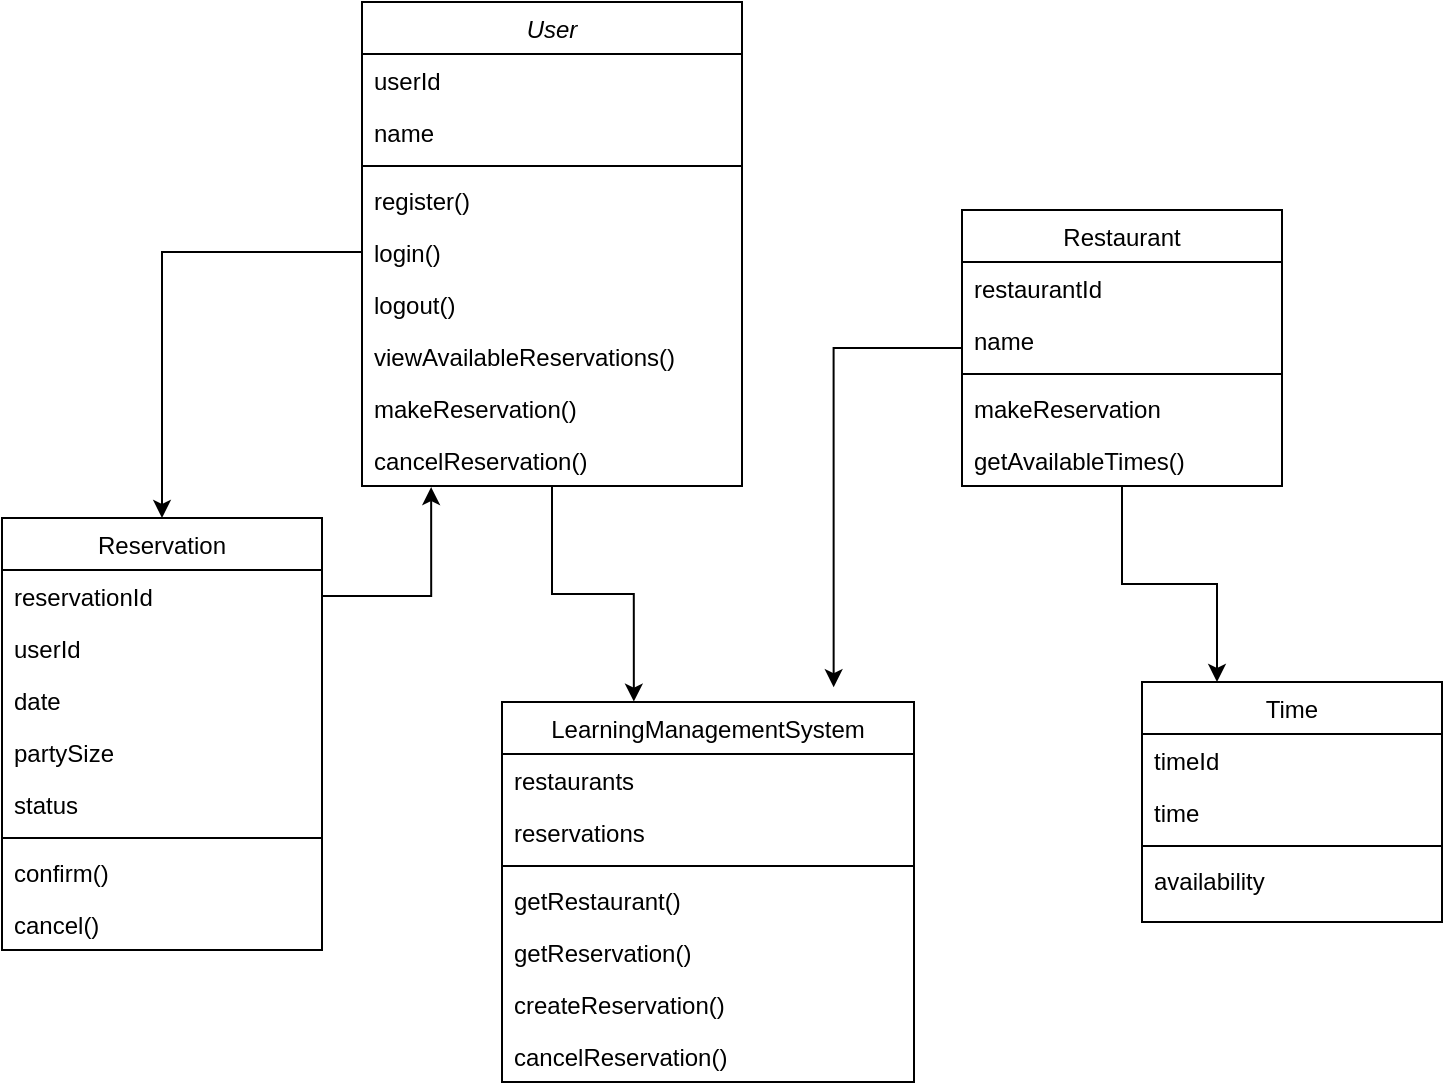 <mxfile version="21.3.7" type="github">
  <diagram id="C5RBs43oDa-KdzZeNtuy" name="Page-1">
    <mxGraphModel dx="1266" dy="895" grid="1" gridSize="10" guides="1" tooltips="1" connect="1" arrows="1" fold="1" page="1" pageScale="1" pageWidth="827" pageHeight="1169" math="0" shadow="0">
      <root>
        <mxCell id="WIyWlLk6GJQsqaUBKTNV-0" />
        <mxCell id="WIyWlLk6GJQsqaUBKTNV-1" parent="WIyWlLk6GJQsqaUBKTNV-0" />
        <mxCell id="Trd11913IUGwLE4Nyw_e-93" style="edgeStyle=orthogonalEdgeStyle;rounded=0;orthogonalLoop=1;jettySize=auto;html=1;entryX=0.32;entryY=-0.001;entryDx=0;entryDy=0;entryPerimeter=0;" edge="1" parent="WIyWlLk6GJQsqaUBKTNV-1" source="Trd11913IUGwLE4Nyw_e-44" target="Trd11913IUGwLE4Nyw_e-61">
          <mxGeometry relative="1" as="geometry" />
        </mxCell>
        <mxCell id="Trd11913IUGwLE4Nyw_e-44" value="User" style="swimlane;fontStyle=2;align=center;verticalAlign=top;childLayout=stackLayout;horizontal=1;startSize=26;horizontalStack=0;resizeParent=1;resizeLast=0;collapsible=1;marginBottom=0;rounded=0;shadow=0;strokeWidth=1;" vertex="1" parent="WIyWlLk6GJQsqaUBKTNV-1">
          <mxGeometry x="250" y="140" width="190" height="242" as="geometry">
            <mxRectangle x="230" y="140" width="160" height="26" as="alternateBounds" />
          </mxGeometry>
        </mxCell>
        <mxCell id="Trd11913IUGwLE4Nyw_e-45" value="userId" style="text;align=left;verticalAlign=top;spacingLeft=4;spacingRight=4;overflow=hidden;rotatable=0;points=[[0,0.5],[1,0.5]];portConstraint=eastwest;" vertex="1" parent="Trd11913IUGwLE4Nyw_e-44">
          <mxGeometry y="26" width="190" height="26" as="geometry" />
        </mxCell>
        <mxCell id="Trd11913IUGwLE4Nyw_e-46" value="name" style="text;align=left;verticalAlign=top;spacingLeft=4;spacingRight=4;overflow=hidden;rotatable=0;points=[[0,0.5],[1,0.5]];portConstraint=eastwest;rounded=0;shadow=0;html=0;" vertex="1" parent="Trd11913IUGwLE4Nyw_e-44">
          <mxGeometry y="52" width="190" height="26" as="geometry" />
        </mxCell>
        <mxCell id="Trd11913IUGwLE4Nyw_e-48" value="" style="line;html=1;strokeWidth=1;align=left;verticalAlign=middle;spacingTop=-1;spacingLeft=3;spacingRight=3;rotatable=0;labelPosition=right;points=[];portConstraint=eastwest;" vertex="1" parent="Trd11913IUGwLE4Nyw_e-44">
          <mxGeometry y="78" width="190" height="8" as="geometry" />
        </mxCell>
        <mxCell id="Trd11913IUGwLE4Nyw_e-47" value="register()" style="text;align=left;verticalAlign=top;spacingLeft=4;spacingRight=4;overflow=hidden;rotatable=0;points=[[0,0.5],[1,0.5]];portConstraint=eastwest;rounded=0;shadow=0;html=0;" vertex="1" parent="Trd11913IUGwLE4Nyw_e-44">
          <mxGeometry y="86" width="190" height="26" as="geometry" />
        </mxCell>
        <mxCell id="Trd11913IUGwLE4Nyw_e-49" value="login() " style="text;align=left;verticalAlign=top;spacingLeft=4;spacingRight=4;overflow=hidden;rotatable=0;points=[[0,0.5],[1,0.5]];portConstraint=eastwest;" vertex="1" parent="Trd11913IUGwLE4Nyw_e-44">
          <mxGeometry y="112" width="190" height="26" as="geometry" />
        </mxCell>
        <mxCell id="Trd11913IUGwLE4Nyw_e-50" value="logout()" style="text;align=left;verticalAlign=top;spacingLeft=4;spacingRight=4;overflow=hidden;rotatable=0;points=[[0,0.5],[1,0.5]];portConstraint=eastwest;" vertex="1" parent="Trd11913IUGwLE4Nyw_e-44">
          <mxGeometry y="138" width="190" height="26" as="geometry" />
        </mxCell>
        <mxCell id="Trd11913IUGwLE4Nyw_e-51" value="viewAvailableReservations()" style="text;align=left;verticalAlign=top;spacingLeft=4;spacingRight=4;overflow=hidden;rotatable=0;points=[[0,0.5],[1,0.5]];portConstraint=eastwest;" vertex="1" parent="Trd11913IUGwLE4Nyw_e-44">
          <mxGeometry y="164" width="190" height="26" as="geometry" />
        </mxCell>
        <mxCell id="Trd11913IUGwLE4Nyw_e-84" value="makeReservation()" style="text;align=left;verticalAlign=top;spacingLeft=4;spacingRight=4;overflow=hidden;rotatable=0;points=[[0,0.5],[1,0.5]];portConstraint=eastwest;" vertex="1" parent="Trd11913IUGwLE4Nyw_e-44">
          <mxGeometry y="190" width="190" height="26" as="geometry" />
        </mxCell>
        <mxCell id="Trd11913IUGwLE4Nyw_e-52" value="cancelReservation()" style="text;align=left;verticalAlign=top;spacingLeft=4;spacingRight=4;overflow=hidden;rotatable=0;points=[[0,0.5],[1,0.5]];portConstraint=eastwest;" vertex="1" parent="Trd11913IUGwLE4Nyw_e-44">
          <mxGeometry y="216" width="190" height="26" as="geometry" />
        </mxCell>
        <mxCell id="Trd11913IUGwLE4Nyw_e-54" value="Reservation" style="swimlane;fontStyle=0;align=center;verticalAlign=top;childLayout=stackLayout;horizontal=1;startSize=26;horizontalStack=0;resizeParent=1;resizeLast=0;collapsible=1;marginBottom=0;rounded=0;shadow=0;strokeWidth=1;" vertex="1" parent="WIyWlLk6GJQsqaUBKTNV-1">
          <mxGeometry x="70" y="398" width="160" height="216" as="geometry">
            <mxRectangle x="130" y="380" width="160" height="26" as="alternateBounds" />
          </mxGeometry>
        </mxCell>
        <mxCell id="Trd11913IUGwLE4Nyw_e-55" value="reservationId" style="text;align=left;verticalAlign=top;spacingLeft=4;spacingRight=4;overflow=hidden;rotatable=0;points=[[0,0.5],[1,0.5]];portConstraint=eastwest;" vertex="1" parent="Trd11913IUGwLE4Nyw_e-54">
          <mxGeometry y="26" width="160" height="26" as="geometry" />
        </mxCell>
        <mxCell id="Trd11913IUGwLE4Nyw_e-56" value="userId" style="text;align=left;verticalAlign=top;spacingLeft=4;spacingRight=4;overflow=hidden;rotatable=0;points=[[0,0.5],[1,0.5]];portConstraint=eastwest;rounded=0;shadow=0;html=0;" vertex="1" parent="Trd11913IUGwLE4Nyw_e-54">
          <mxGeometry y="52" width="160" height="26" as="geometry" />
        </mxCell>
        <mxCell id="Trd11913IUGwLE4Nyw_e-57" value="date" style="text;align=left;verticalAlign=top;spacingLeft=4;spacingRight=4;overflow=hidden;rotatable=0;points=[[0,0.5],[1,0.5]];portConstraint=eastwest;rounded=0;shadow=0;html=0;" vertex="1" parent="Trd11913IUGwLE4Nyw_e-54">
          <mxGeometry y="78" width="160" height="26" as="geometry" />
        </mxCell>
        <mxCell id="Trd11913IUGwLE4Nyw_e-86" value="partySize" style="text;align=left;verticalAlign=top;spacingLeft=4;spacingRight=4;overflow=hidden;rotatable=0;points=[[0,0.5],[1,0.5]];portConstraint=eastwest;rounded=0;shadow=0;html=0;" vertex="1" parent="Trd11913IUGwLE4Nyw_e-54">
          <mxGeometry y="104" width="160" height="26" as="geometry" />
        </mxCell>
        <mxCell id="Trd11913IUGwLE4Nyw_e-85" value="status" style="text;align=left;verticalAlign=top;spacingLeft=4;spacingRight=4;overflow=hidden;rotatable=0;points=[[0,0.5],[1,0.5]];portConstraint=eastwest;rounded=0;shadow=0;html=0;" vertex="1" parent="Trd11913IUGwLE4Nyw_e-54">
          <mxGeometry y="130" width="160" height="26" as="geometry" />
        </mxCell>
        <mxCell id="Trd11913IUGwLE4Nyw_e-58" value="" style="line;html=1;strokeWidth=1;align=left;verticalAlign=middle;spacingTop=-1;spacingLeft=3;spacingRight=3;rotatable=0;labelPosition=right;points=[];portConstraint=eastwest;" vertex="1" parent="Trd11913IUGwLE4Nyw_e-54">
          <mxGeometry y="156" width="160" height="8" as="geometry" />
        </mxCell>
        <mxCell id="Trd11913IUGwLE4Nyw_e-59" value="confirm()" style="text;align=left;verticalAlign=top;spacingLeft=4;spacingRight=4;overflow=hidden;rotatable=0;points=[[0,0.5],[1,0.5]];portConstraint=eastwest;" vertex="1" parent="Trd11913IUGwLE4Nyw_e-54">
          <mxGeometry y="164" width="160" height="26" as="geometry" />
        </mxCell>
        <mxCell id="Trd11913IUGwLE4Nyw_e-60" value="cancel()" style="text;align=left;verticalAlign=top;spacingLeft=4;spacingRight=4;overflow=hidden;rotatable=0;points=[[0,0.5],[1,0.5]];portConstraint=eastwest;" vertex="1" parent="Trd11913IUGwLE4Nyw_e-54">
          <mxGeometry y="190" width="160" height="26" as="geometry" />
        </mxCell>
        <mxCell id="Trd11913IUGwLE4Nyw_e-61" value="LearningManagementSystem" style="swimlane;fontStyle=0;align=center;verticalAlign=top;childLayout=stackLayout;horizontal=1;startSize=26;horizontalStack=0;resizeParent=1;resizeLast=0;collapsible=1;marginBottom=0;rounded=0;shadow=0;strokeWidth=1;" vertex="1" parent="WIyWlLk6GJQsqaUBKTNV-1">
          <mxGeometry x="320" y="490" width="206" height="190" as="geometry">
            <mxRectangle x="550" y="140" width="160" height="26" as="alternateBounds" />
          </mxGeometry>
        </mxCell>
        <mxCell id="Trd11913IUGwLE4Nyw_e-63" value="restaurants" style="text;align=left;verticalAlign=top;spacingLeft=4;spacingRight=4;overflow=hidden;rotatable=0;points=[[0,0.5],[1,0.5]];portConstraint=eastwest;rounded=0;shadow=0;html=0;" vertex="1" parent="Trd11913IUGwLE4Nyw_e-61">
          <mxGeometry y="26" width="206" height="26" as="geometry" />
        </mxCell>
        <mxCell id="Trd11913IUGwLE4Nyw_e-87" value="reservations" style="text;align=left;verticalAlign=top;spacingLeft=4;spacingRight=4;overflow=hidden;rotatable=0;points=[[0,0.5],[1,0.5]];portConstraint=eastwest;rounded=0;shadow=0;html=0;" vertex="1" parent="Trd11913IUGwLE4Nyw_e-61">
          <mxGeometry y="52" width="206" height="26" as="geometry" />
        </mxCell>
        <mxCell id="Trd11913IUGwLE4Nyw_e-62" value="" style="line;html=1;strokeWidth=1;align=left;verticalAlign=middle;spacingTop=-1;spacingLeft=3;spacingRight=3;rotatable=0;labelPosition=right;points=[];portConstraint=eastwest;" vertex="1" parent="Trd11913IUGwLE4Nyw_e-61">
          <mxGeometry y="78" width="206" height="8" as="geometry" />
        </mxCell>
        <mxCell id="Trd11913IUGwLE4Nyw_e-64" value="getRestaurant()" style="text;align=left;verticalAlign=top;spacingLeft=4;spacingRight=4;overflow=hidden;rotatable=0;points=[[0,0.5],[1,0.5]];portConstraint=eastwest;rounded=0;shadow=0;html=0;" vertex="1" parent="Trd11913IUGwLE4Nyw_e-61">
          <mxGeometry y="86" width="206" height="26" as="geometry" />
        </mxCell>
        <mxCell id="Trd11913IUGwLE4Nyw_e-65" value="getReservation()" style="text;align=left;verticalAlign=top;spacingLeft=4;spacingRight=4;overflow=hidden;rotatable=0;points=[[0,0.5],[1,0.5]];portConstraint=eastwest;" vertex="1" parent="Trd11913IUGwLE4Nyw_e-61">
          <mxGeometry y="112" width="206" height="26" as="geometry" />
        </mxCell>
        <mxCell id="Trd11913IUGwLE4Nyw_e-66" value="createReservation()" style="text;align=left;verticalAlign=top;spacingLeft=4;spacingRight=4;overflow=hidden;rotatable=0;points=[[0,0.5],[1,0.5]];portConstraint=eastwest;rounded=0;shadow=0;html=0;" vertex="1" parent="Trd11913IUGwLE4Nyw_e-61">
          <mxGeometry y="138" width="206" height="26" as="geometry" />
        </mxCell>
        <mxCell id="Trd11913IUGwLE4Nyw_e-67" value="cancelReservation()" style="text;align=left;verticalAlign=top;spacingLeft=4;spacingRight=4;overflow=hidden;rotatable=0;points=[[0,0.5],[1,0.5]];portConstraint=eastwest;" vertex="1" parent="Trd11913IUGwLE4Nyw_e-61">
          <mxGeometry y="164" width="206" height="26" as="geometry" />
        </mxCell>
        <mxCell id="Trd11913IUGwLE4Nyw_e-95" style="edgeStyle=orthogonalEdgeStyle;rounded=0;orthogonalLoop=1;jettySize=auto;html=1;entryX=0.805;entryY=-0.039;entryDx=0;entryDy=0;entryPerimeter=0;" edge="1" parent="WIyWlLk6GJQsqaUBKTNV-1" source="Trd11913IUGwLE4Nyw_e-70" target="Trd11913IUGwLE4Nyw_e-61">
          <mxGeometry relative="1" as="geometry" />
        </mxCell>
        <mxCell id="Trd11913IUGwLE4Nyw_e-96" style="edgeStyle=orthogonalEdgeStyle;rounded=0;orthogonalLoop=1;jettySize=auto;html=1;entryX=0.25;entryY=0;entryDx=0;entryDy=0;" edge="1" parent="WIyWlLk6GJQsqaUBKTNV-1" source="Trd11913IUGwLE4Nyw_e-70" target="Trd11913IUGwLE4Nyw_e-78">
          <mxGeometry relative="1" as="geometry" />
        </mxCell>
        <mxCell id="Trd11913IUGwLE4Nyw_e-70" value="Restaurant" style="swimlane;fontStyle=0;align=center;verticalAlign=top;childLayout=stackLayout;horizontal=1;startSize=26;horizontalStack=0;resizeParent=1;resizeLast=0;collapsible=1;marginBottom=0;rounded=0;shadow=0;strokeWidth=1;" vertex="1" parent="WIyWlLk6GJQsqaUBKTNV-1">
          <mxGeometry x="550" y="244" width="160" height="138" as="geometry">
            <mxRectangle x="130" y="380" width="160" height="26" as="alternateBounds" />
          </mxGeometry>
        </mxCell>
        <mxCell id="Trd11913IUGwLE4Nyw_e-71" value="restaurantId" style="text;align=left;verticalAlign=top;spacingLeft=4;spacingRight=4;overflow=hidden;rotatable=0;points=[[0,0.5],[1,0.5]];portConstraint=eastwest;" vertex="1" parent="Trd11913IUGwLE4Nyw_e-70">
          <mxGeometry y="26" width="160" height="26" as="geometry" />
        </mxCell>
        <mxCell id="Trd11913IUGwLE4Nyw_e-72" value="name" style="text;align=left;verticalAlign=top;spacingLeft=4;spacingRight=4;overflow=hidden;rotatable=0;points=[[0,0.5],[1,0.5]];portConstraint=eastwest;rounded=0;shadow=0;html=0;" vertex="1" parent="Trd11913IUGwLE4Nyw_e-70">
          <mxGeometry y="52" width="160" height="26" as="geometry" />
        </mxCell>
        <mxCell id="Trd11913IUGwLE4Nyw_e-74" value="" style="line;html=1;strokeWidth=1;align=left;verticalAlign=middle;spacingTop=-1;spacingLeft=3;spacingRight=3;rotatable=0;labelPosition=right;points=[];portConstraint=eastwest;" vertex="1" parent="Trd11913IUGwLE4Nyw_e-70">
          <mxGeometry y="78" width="160" height="8" as="geometry" />
        </mxCell>
        <mxCell id="Trd11913IUGwLE4Nyw_e-75" value="makeReservation" style="text;align=left;verticalAlign=top;spacingLeft=4;spacingRight=4;overflow=hidden;rotatable=0;points=[[0,0.5],[1,0.5]];portConstraint=eastwest;" vertex="1" parent="Trd11913IUGwLE4Nyw_e-70">
          <mxGeometry y="86" width="160" height="26" as="geometry" />
        </mxCell>
        <mxCell id="Trd11913IUGwLE4Nyw_e-73" value="getAvailableTimes()" style="text;align=left;verticalAlign=top;spacingLeft=4;spacingRight=4;overflow=hidden;rotatable=0;points=[[0,0.5],[1,0.5]];portConstraint=eastwest;rounded=0;shadow=0;html=0;" vertex="1" parent="Trd11913IUGwLE4Nyw_e-70">
          <mxGeometry y="112" width="160" height="26" as="geometry" />
        </mxCell>
        <mxCell id="Trd11913IUGwLE4Nyw_e-78" value="Time" style="swimlane;fontStyle=0;align=center;verticalAlign=top;childLayout=stackLayout;horizontal=1;startSize=26;horizontalStack=0;resizeParent=1;resizeLast=0;collapsible=1;marginBottom=0;rounded=0;shadow=0;strokeWidth=1;" vertex="1" parent="WIyWlLk6GJQsqaUBKTNV-1">
          <mxGeometry x="640" y="480" width="150" height="120" as="geometry">
            <mxRectangle x="130" y="380" width="160" height="26" as="alternateBounds" />
          </mxGeometry>
        </mxCell>
        <mxCell id="Trd11913IUGwLE4Nyw_e-79" value="timeId" style="text;align=left;verticalAlign=top;spacingLeft=4;spacingRight=4;overflow=hidden;rotatable=0;points=[[0,0.5],[1,0.5]];portConstraint=eastwest;" vertex="1" parent="Trd11913IUGwLE4Nyw_e-78">
          <mxGeometry y="26" width="150" height="26" as="geometry" />
        </mxCell>
        <mxCell id="Trd11913IUGwLE4Nyw_e-80" value="time" style="text;align=left;verticalAlign=top;spacingLeft=4;spacingRight=4;overflow=hidden;rotatable=0;points=[[0,0.5],[1,0.5]];portConstraint=eastwest;rounded=0;shadow=0;html=0;" vertex="1" parent="Trd11913IUGwLE4Nyw_e-78">
          <mxGeometry y="52" width="150" height="26" as="geometry" />
        </mxCell>
        <mxCell id="Trd11913IUGwLE4Nyw_e-81" value="" style="line;html=1;strokeWidth=1;align=left;verticalAlign=middle;spacingTop=-1;spacingLeft=3;spacingRight=3;rotatable=0;labelPosition=right;points=[];portConstraint=eastwest;" vertex="1" parent="Trd11913IUGwLE4Nyw_e-78">
          <mxGeometry y="78" width="150" height="8" as="geometry" />
        </mxCell>
        <mxCell id="Trd11913IUGwLE4Nyw_e-82" value="availability" style="text;align=left;verticalAlign=top;spacingLeft=4;spacingRight=4;overflow=hidden;rotatable=0;points=[[0,0.5],[1,0.5]];portConstraint=eastwest;" vertex="1" parent="Trd11913IUGwLE4Nyw_e-78">
          <mxGeometry y="86" width="150" height="26" as="geometry" />
        </mxCell>
        <mxCell id="Trd11913IUGwLE4Nyw_e-89" style="edgeStyle=orthogonalEdgeStyle;rounded=0;orthogonalLoop=1;jettySize=auto;html=1;entryX=0.5;entryY=0;entryDx=0;entryDy=0;" edge="1" parent="WIyWlLk6GJQsqaUBKTNV-1" source="Trd11913IUGwLE4Nyw_e-49" target="Trd11913IUGwLE4Nyw_e-54">
          <mxGeometry relative="1" as="geometry" />
        </mxCell>
        <mxCell id="Trd11913IUGwLE4Nyw_e-91" style="edgeStyle=orthogonalEdgeStyle;rounded=0;orthogonalLoop=1;jettySize=auto;html=1;exitX=1;exitY=0.5;exitDx=0;exitDy=0;entryX=0.182;entryY=1.021;entryDx=0;entryDy=0;entryPerimeter=0;" edge="1" parent="WIyWlLk6GJQsqaUBKTNV-1" source="Trd11913IUGwLE4Nyw_e-55" target="Trd11913IUGwLE4Nyw_e-52">
          <mxGeometry relative="1" as="geometry" />
        </mxCell>
      </root>
    </mxGraphModel>
  </diagram>
</mxfile>
